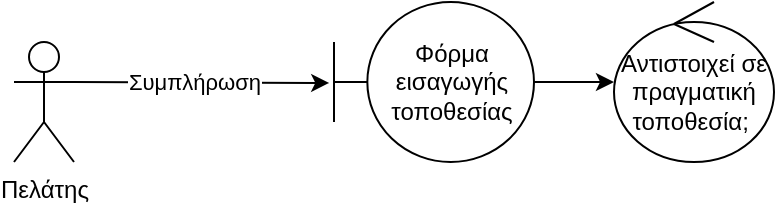 <mxfile>
    <diagram id="B38KJdyEP_mGqIDorF1P" name="Page-1">
        <mxGraphModel dx="535" dy="394" grid="1" gridSize="10" guides="1" tooltips="1" connect="1" arrows="1" fold="1" page="1" pageScale="1" pageWidth="850" pageHeight="1100" math="0" shadow="0">
            <root>
                <mxCell id="0"/>
                <mxCell id="1" parent="0"/>
                <mxCell id="4" style="edgeStyle=none;html=1;exitX=1;exitY=0.333;exitDx=0;exitDy=0;exitPerimeter=0;entryX=-0.024;entryY=0.506;entryDx=0;entryDy=0;entryPerimeter=0;" parent="1" source="2" target="3" edge="1">
                    <mxGeometry relative="1" as="geometry"/>
                </mxCell>
                <mxCell id="5" value="Συμπλήρωση" style="edgeLabel;html=1;align=center;verticalAlign=middle;resizable=0;points=[];" parent="4" vertex="1" connectable="0">
                    <mxGeometry x="-0.263" y="-1" relative="1" as="geometry">
                        <mxPoint x="13" y="-1" as="offset"/>
                    </mxGeometry>
                </mxCell>
                <mxCell id="2" value="Πελάτης" style="shape=umlActor;verticalLabelPosition=bottom;verticalAlign=top;html=1;" parent="1" vertex="1">
                    <mxGeometry x="100" y="180" width="30" height="60" as="geometry"/>
                </mxCell>
                <mxCell id="7" value="" style="edgeStyle=none;html=1;" edge="1" parent="1" source="3" target="6">
                    <mxGeometry relative="1" as="geometry"/>
                </mxCell>
                <mxCell id="3" value="Φόρμα εισαγωγής τοποθεσίας" style="shape=umlBoundary;whiteSpace=wrap;html=1;" parent="1" vertex="1">
                    <mxGeometry x="260" y="160" width="100" height="80" as="geometry"/>
                </mxCell>
                <mxCell id="6" value="Αντιστοιχεί σε πραγματική τοποθεσία;&amp;nbsp;" style="ellipse;shape=umlControl;whiteSpace=wrap;html=1;" vertex="1" parent="1">
                    <mxGeometry x="400" y="160" width="80" height="80" as="geometry"/>
                </mxCell>
            </root>
        </mxGraphModel>
    </diagram>
</mxfile>